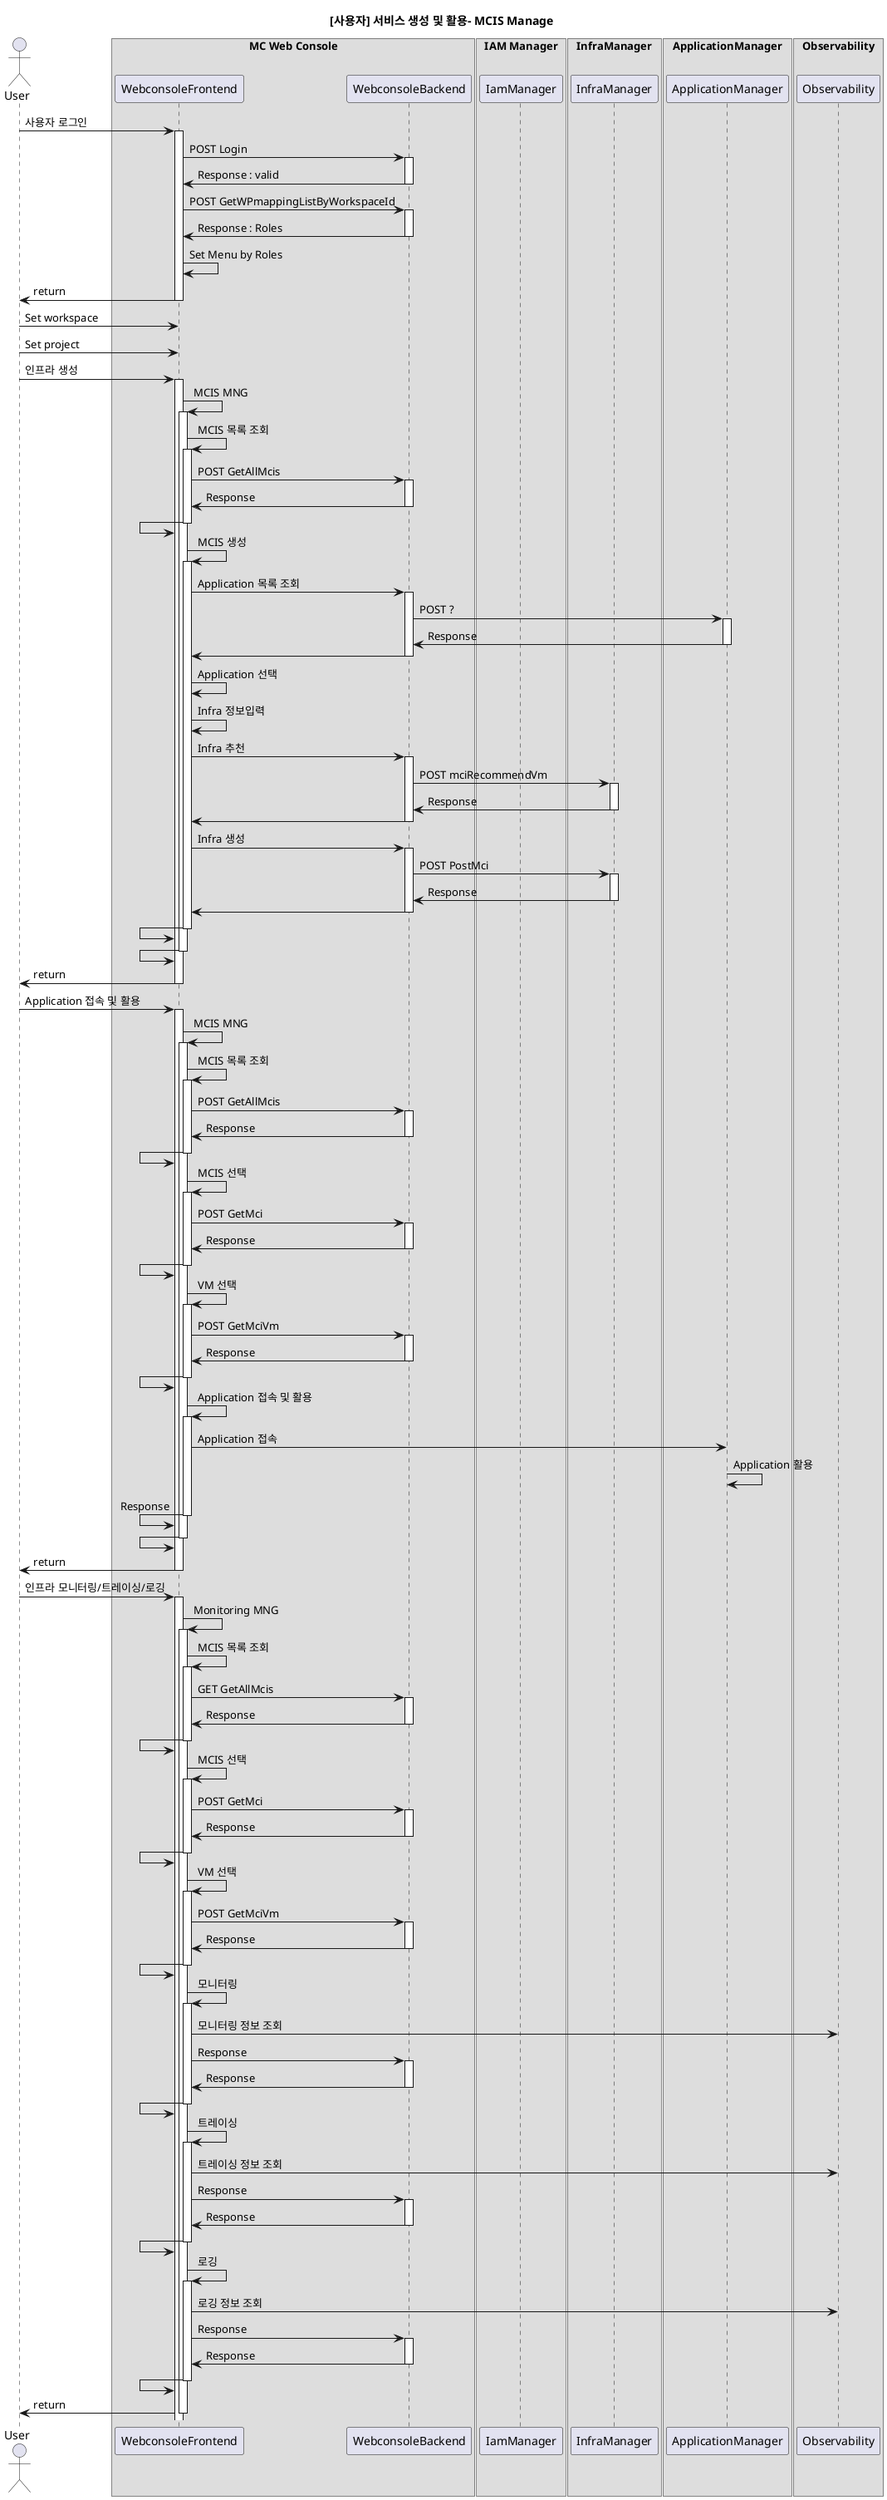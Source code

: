 @startuml

title "[사용자] 서비스 생성 및 활용- MCIS Manage"

actor User as EndUser

box "MC Web Console"
participant WebconsoleFrontend
participant WebconsoleBackend
end box

box "IAM Manager"
participant IamManager
end box

box "InfraManager"
participant InfraManager
end box

box "ApplicationManager"
participant ApplicationManager
end box

box "Observability"
participant Observability
end box

EndUser     -> WebconsoleFrontend ++: 사용자 로그인
    WebconsoleFrontend -> WebconsoleBackend ++: POST Login
    WebconsoleFrontend  <- WebconsoleBackend --: Response : valid
    WebconsoleFrontend -> WebconsoleBackend ++: POST GetWPmappingListByWorkspaceId
    WebconsoleFrontend  <- WebconsoleBackend --: Response : Roles

    WebconsoleFrontend -> WebconsoleFrontend : Set Menu by Roles
EndUser     <- WebconsoleFrontend --: return 

EndUser     -> WebconsoleFrontend : Set workspace
EndUser     -> WebconsoleFrontend : Set project

EndUser     -> WebconsoleFrontend ++: 인프라 생성
    WebconsoleFrontend  -> WebconsoleFrontend ++: MCIS MNG
        WebconsoleFrontend  -> WebconsoleFrontend ++: MCIS 목록 조회
            WebconsoleFrontend  -> WebconsoleBackend ++: POST GetAllMcis 
            WebconsoleFrontend  <- WebconsoleBackend --: Response
        WebconsoleFrontend  <- WebconsoleFrontend --:

        WebconsoleFrontend  -> WebconsoleFrontend ++: MCIS 생성
            WebconsoleFrontend  -> WebconsoleBackend ++: Application 목록 조회
                WebconsoleBackend  -> ApplicationManager ++: POST ?
                WebconsoleBackend  <- ApplicationManager --: Response
            WebconsoleFrontend  <- WebconsoleBackend --: 

            WebconsoleFrontend  -> WebconsoleFrontend : Application 선택

            WebconsoleFrontend  -> WebconsoleFrontend : Infra 정보입력

            WebconsoleFrontend  -> WebconsoleBackend ++: Infra 추천
                WebconsoleBackend  -> InfraManager ++: POST mciRecommendVm
                WebconsoleBackend  <- InfraManager --: Response
            WebconsoleFrontend  <- WebconsoleBackend --:

            WebconsoleFrontend  -> WebconsoleBackend ++: Infra 생성
                WebconsoleBackend  -> InfraManager ++: POST PostMci
                WebconsoleBackend  <- InfraManager --: Response
            WebconsoleFrontend  <- WebconsoleBackend --:
        WebconsoleFrontend  <- WebconsoleFrontend --:

    WebconsoleFrontend  <- WebconsoleFrontend --:
EndUser     <- WebconsoleFrontend --: return 

EndUser     -> WebconsoleFrontend ++: Application 접속 및 활용
    WebconsoleFrontend  -> WebconsoleFrontend ++: MCIS MNG
        WebconsoleFrontend  -> WebconsoleFrontend ++: MCIS 목록 조회
            WebconsoleFrontend  -> WebconsoleBackend ++: POST GetAllMcis
            WebconsoleFrontend  <- WebconsoleBackend --: Response
        WebconsoleFrontend  <- WebconsoleFrontend --:
        WebconsoleFrontend  -> WebconsoleFrontend ++: MCIS 선택
            WebconsoleFrontend  -> WebconsoleBackend ++: POST GetMci
            WebconsoleFrontend  <- WebconsoleBackend --: Response
        WebconsoleFrontend  <- WebconsoleFrontend --:
        WebconsoleFrontend  -> WebconsoleFrontend ++: VM 선택
            WebconsoleFrontend  -> WebconsoleBackend ++: POST GetMciVm
            WebconsoleFrontend  <- WebconsoleBackend --: Response
        WebconsoleFrontend  <- WebconsoleFrontend --:

        WebconsoleFrontend  -> WebconsoleFrontend ++: Application 접속 및 활용
            WebconsoleFrontend  -> ApplicationManager : Application 접속
            ApplicationManager  -> ApplicationManager : Application 활용
        WebconsoleFrontend  <- WebconsoleFrontend --: Response
    WebconsoleFrontend  <- WebconsoleFrontend --: 
EndUser     <- WebconsoleFrontend --: return 

EndUser     -> WebconsoleFrontend ++: 인프라 모니터링/트레이싱/로깅
    WebconsoleFrontend  -> WebconsoleFrontend ++: Monitoring MNG
        WebconsoleFrontend  -> WebconsoleFrontend ++: MCIS 목록 조회
            WebconsoleFrontend  -> WebconsoleBackend ++: GET GetAllMcis
            WebconsoleFrontend  <- WebconsoleBackend --: Response
        WebconsoleFrontend  <- WebconsoleFrontend --:
        WebconsoleFrontend  -> WebconsoleFrontend ++: MCIS 선택
            WebconsoleFrontend  -> WebconsoleBackend ++: POST GetMci
            WebconsoleFrontend  <- WebconsoleBackend --: Response
        WebconsoleFrontend  <- WebconsoleFrontend --:
        WebconsoleFrontend  -> WebconsoleFrontend ++: VM 선택
            WebconsoleFrontend  -> WebconsoleBackend ++: POST GetMciVm
            WebconsoleFrontend  <- WebconsoleBackend --: Response
        WebconsoleFrontend  <- WebconsoleFrontend --:

        WebconsoleFrontend  -> WebconsoleFrontend ++: 모니터링
            WebconsoleFrontend  -> Observability : 모니터링 정보 조회
            WebconsoleFrontend  -> WebconsoleBackend ++: Response
            WebconsoleFrontend  <- WebconsoleBackend --: Response
        WebconsoleFrontend  <- WebconsoleFrontend --: 

        WebconsoleFrontend  -> WebconsoleFrontend ++: 트레이싱
            WebconsoleFrontend  -> Observability : 트레이싱 정보 조회
            WebconsoleFrontend  -> WebconsoleBackend ++: Response
            WebconsoleFrontend  <- WebconsoleBackend --: Response
        WebconsoleFrontend  <- WebconsoleFrontend --: 

        WebconsoleFrontend  -> WebconsoleFrontend ++: 로깅
            WebconsoleFrontend  -> Observability : 로깅 정보 조회
            WebconsoleFrontend  -> WebconsoleBackend ++: Response
            WebconsoleFrontend  <- WebconsoleBackend --: Response
        WebconsoleFrontend  <- WebconsoleFrontend --: 
    
EndUser     <- WebconsoleFrontend --: return 

@enduml
